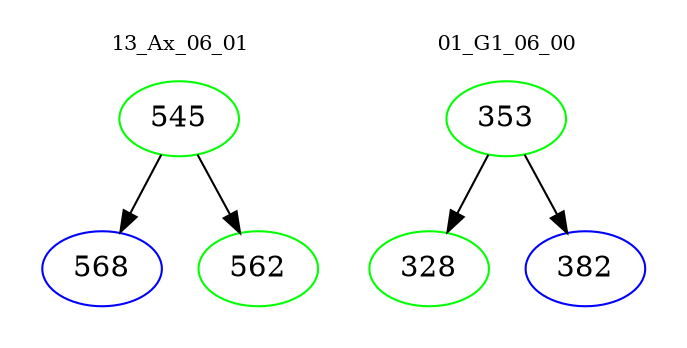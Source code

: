 digraph{
subgraph cluster_0 {
color = white
label = "13_Ax_06_01";
fontsize=10;
T0_545 [label="545", color="green"]
T0_545 -> T0_568 [color="black"]
T0_568 [label="568", color="blue"]
T0_545 -> T0_562 [color="black"]
T0_562 [label="562", color="green"]
}
subgraph cluster_1 {
color = white
label = "01_G1_06_00";
fontsize=10;
T1_353 [label="353", color="green"]
T1_353 -> T1_328 [color="black"]
T1_328 [label="328", color="green"]
T1_353 -> T1_382 [color="black"]
T1_382 [label="382", color="blue"]
}
}
